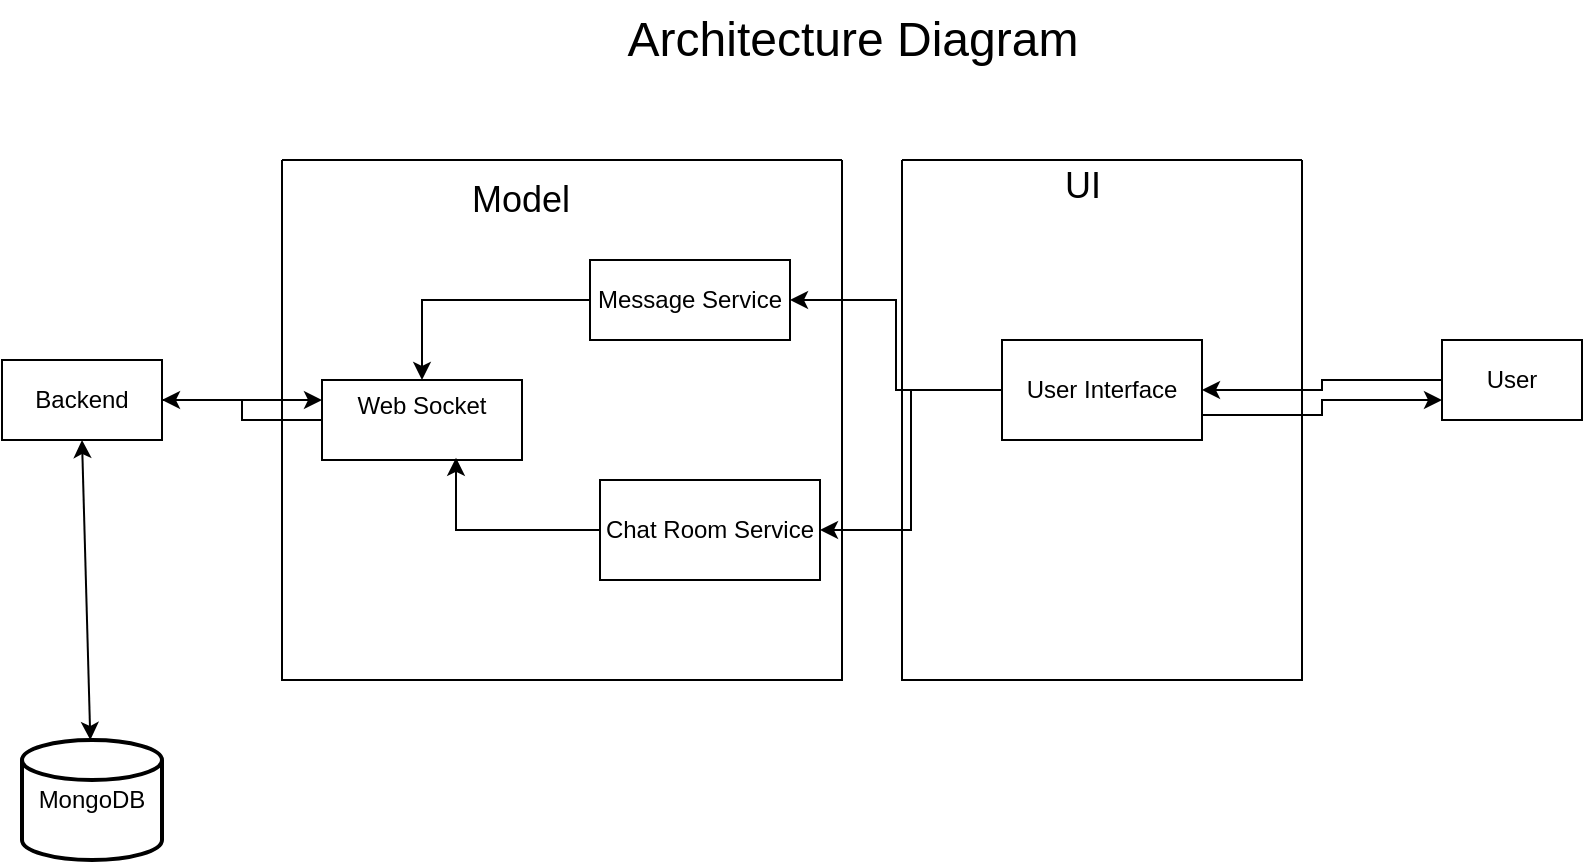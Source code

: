 <mxfile version="24.6.2" type="github">
  <diagram name="Page-1" id="jYWUEOgZj_ypcWH_xd38">
    <mxGraphModel dx="1323" dy="520" grid="1" gridSize="10" guides="1" tooltips="1" connect="1" arrows="1" fold="1" page="1" pageScale="1" pageWidth="827" pageHeight="1169" math="0" shadow="0">
      <root>
        <mxCell id="0" />
        <mxCell id="1" parent="0" />
        <mxCell id="9Sz5TGNaWO2JZGaKvKTW-25" style="edgeStyle=orthogonalEdgeStyle;rounded=0;orthogonalLoop=1;jettySize=auto;html=1;entryX=0;entryY=0.25;entryDx=0;entryDy=0;" edge="1" parent="1" source="9Sz5TGNaWO2JZGaKvKTW-5" target="9Sz5TGNaWO2JZGaKvKTW-3">
          <mxGeometry relative="1" as="geometry" />
        </mxCell>
        <mxCell id="9Sz5TGNaWO2JZGaKvKTW-5" value="Backend" style="rounded=0;whiteSpace=wrap;html=1;" vertex="1" parent="1">
          <mxGeometry x="20" y="370" width="80" height="40" as="geometry" />
        </mxCell>
        <mxCell id="9Sz5TGNaWO2JZGaKvKTW-19" style="edgeStyle=orthogonalEdgeStyle;rounded=0;orthogonalLoop=1;jettySize=auto;html=1;" edge="1" parent="1" source="9Sz5TGNaWO2JZGaKvKTW-6" target="9Sz5TGNaWO2JZGaKvKTW-7">
          <mxGeometry relative="1" as="geometry" />
        </mxCell>
        <mxCell id="9Sz5TGNaWO2JZGaKvKTW-6" value="User" style="rounded=0;whiteSpace=wrap;html=1;" vertex="1" parent="1">
          <mxGeometry x="740" y="360" width="70" height="40" as="geometry" />
        </mxCell>
        <mxCell id="9Sz5TGNaWO2JZGaKvKTW-20" style="edgeStyle=orthogonalEdgeStyle;rounded=0;orthogonalLoop=1;jettySize=auto;html=1;entryX=1;entryY=0.5;entryDx=0;entryDy=0;" edge="1" parent="1" source="9Sz5TGNaWO2JZGaKvKTW-7" target="9Sz5TGNaWO2JZGaKvKTW-15">
          <mxGeometry relative="1" as="geometry" />
        </mxCell>
        <mxCell id="9Sz5TGNaWO2JZGaKvKTW-21" style="edgeStyle=orthogonalEdgeStyle;rounded=0;orthogonalLoop=1;jettySize=auto;html=1;entryX=1;entryY=0.5;entryDx=0;entryDy=0;" edge="1" parent="1" source="9Sz5TGNaWO2JZGaKvKTW-7" target="9Sz5TGNaWO2JZGaKvKTW-8">
          <mxGeometry relative="1" as="geometry" />
        </mxCell>
        <mxCell id="9Sz5TGNaWO2JZGaKvKTW-26" style="edgeStyle=orthogonalEdgeStyle;rounded=0;orthogonalLoop=1;jettySize=auto;html=1;entryX=0;entryY=0.75;entryDx=0;entryDy=0;exitX=1;exitY=0.75;exitDx=0;exitDy=0;" edge="1" parent="1" source="9Sz5TGNaWO2JZGaKvKTW-7" target="9Sz5TGNaWO2JZGaKvKTW-6">
          <mxGeometry relative="1" as="geometry" />
        </mxCell>
        <mxCell id="9Sz5TGNaWO2JZGaKvKTW-7" value="User Interface" style="rounded=0;whiteSpace=wrap;html=1;" vertex="1" parent="1">
          <mxGeometry x="520" y="360" width="100" height="50" as="geometry" />
        </mxCell>
        <mxCell id="9Sz5TGNaWO2JZGaKvKTW-8" value="Chat Room Service" style="rounded=0;whiteSpace=wrap;html=1;" vertex="1" parent="1">
          <mxGeometry x="319" y="430" width="110" height="50" as="geometry" />
        </mxCell>
        <mxCell id="9Sz5TGNaWO2JZGaKvKTW-9" value="MongoDB" style="strokeWidth=2;html=1;shape=mxgraph.flowchart.database;whiteSpace=wrap;" vertex="1" parent="1">
          <mxGeometry x="30" y="560" width="70" height="60" as="geometry" />
        </mxCell>
        <mxCell id="9Sz5TGNaWO2JZGaKvKTW-13" value="" style="swimlane;startSize=0;" vertex="1" parent="1">
          <mxGeometry x="160" y="270" width="280" height="260" as="geometry" />
        </mxCell>
        <mxCell id="9Sz5TGNaWO2JZGaKvKTW-23" style="edgeStyle=orthogonalEdgeStyle;rounded=0;orthogonalLoop=1;jettySize=auto;html=1;entryX=0.5;entryY=0;entryDx=0;entryDy=0;" edge="1" parent="9Sz5TGNaWO2JZGaKvKTW-13" source="9Sz5TGNaWO2JZGaKvKTW-15" target="9Sz5TGNaWO2JZGaKvKTW-3">
          <mxGeometry relative="1" as="geometry" />
        </mxCell>
        <mxCell id="9Sz5TGNaWO2JZGaKvKTW-15" value="Message Service" style="rounded=0;whiteSpace=wrap;html=1;" vertex="1" parent="9Sz5TGNaWO2JZGaKvKTW-13">
          <mxGeometry x="154" y="50" width="100" height="40" as="geometry" />
        </mxCell>
        <mxCell id="9Sz5TGNaWO2JZGaKvKTW-14" value="&lt;font style=&quot;font-size: 18px;&quot;&gt;Model&lt;/font&gt;" style="text;html=1;align=center;verticalAlign=middle;resizable=0;points=[];autosize=1;strokeColor=none;fillColor=none;" vertex="1" parent="9Sz5TGNaWO2JZGaKvKTW-13">
          <mxGeometry x="84" width="70" height="40" as="geometry" />
        </mxCell>
        <mxCell id="9Sz5TGNaWO2JZGaKvKTW-3" value="Web&amp;nbsp;&lt;span style=&quot;background-color: initial;&quot;&gt;Socket&lt;/span&gt;&lt;div&gt;&lt;div&gt;&lt;br&gt;&lt;/div&gt;&lt;/div&gt;" style="rounded=0;whiteSpace=wrap;html=1;" vertex="1" parent="9Sz5TGNaWO2JZGaKvKTW-13">
          <mxGeometry x="20" y="110" width="100" height="40" as="geometry" />
        </mxCell>
        <mxCell id="9Sz5TGNaWO2JZGaKvKTW-16" value="" style="swimlane;startSize=0;" vertex="1" parent="1">
          <mxGeometry x="470" y="270" width="200" height="260" as="geometry" />
        </mxCell>
        <mxCell id="9Sz5TGNaWO2JZGaKvKTW-17" value="&lt;font style=&quot;font-size: 18px;&quot;&gt;UI&lt;/font&gt;" style="text;html=1;align=center;verticalAlign=middle;resizable=0;points=[];autosize=1;strokeColor=none;fillColor=none;" vertex="1" parent="1">
          <mxGeometry x="540" y="263" width="40" height="40" as="geometry" />
        </mxCell>
        <mxCell id="9Sz5TGNaWO2JZGaKvKTW-18" value="" style="endArrow=classic;startArrow=classic;html=1;rounded=0;entryX=0.5;entryY=1;entryDx=0;entryDy=0;" edge="1" parent="1" source="9Sz5TGNaWO2JZGaKvKTW-9" target="9Sz5TGNaWO2JZGaKvKTW-5">
          <mxGeometry width="50" height="50" relative="1" as="geometry">
            <mxPoint x="30" y="490" as="sourcePoint" />
            <mxPoint x="80" y="440" as="targetPoint" />
          </mxGeometry>
        </mxCell>
        <mxCell id="9Sz5TGNaWO2JZGaKvKTW-22" style="edgeStyle=orthogonalEdgeStyle;rounded=0;orthogonalLoop=1;jettySize=auto;html=1;entryX=0.67;entryY=0.972;entryDx=0;entryDy=0;entryPerimeter=0;" edge="1" parent="1" source="9Sz5TGNaWO2JZGaKvKTW-8" target="9Sz5TGNaWO2JZGaKvKTW-3">
          <mxGeometry relative="1" as="geometry" />
        </mxCell>
        <mxCell id="9Sz5TGNaWO2JZGaKvKTW-24" style="edgeStyle=orthogonalEdgeStyle;rounded=0;orthogonalLoop=1;jettySize=auto;html=1;entryX=1;entryY=0.5;entryDx=0;entryDy=0;" edge="1" parent="1" source="9Sz5TGNaWO2JZGaKvKTW-3" target="9Sz5TGNaWO2JZGaKvKTW-5">
          <mxGeometry relative="1" as="geometry" />
        </mxCell>
        <mxCell id="9Sz5TGNaWO2JZGaKvKTW-27" value="&lt;font style=&quot;font-size: 24px;&quot;&gt;Architecture Diagram&lt;/font&gt;" style="text;html=1;align=center;verticalAlign=middle;resizable=0;points=[];autosize=1;strokeColor=none;fillColor=none;" vertex="1" parent="1">
          <mxGeometry x="320" y="190" width="250" height="40" as="geometry" />
        </mxCell>
      </root>
    </mxGraphModel>
  </diagram>
</mxfile>
